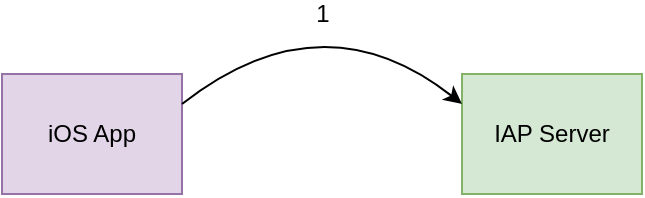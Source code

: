 <mxfile version="12.3.2" type="device" pages="1"><diagram id="SVJnyDoMfssOEaE8dtso" name="第 1 页"><mxGraphModel dx="907" dy="774" grid="1" gridSize="10" guides="1" tooltips="1" connect="1" arrows="1" fold="1" page="1" pageScale="1" pageWidth="827" pageHeight="1169" math="0" shadow="0"><root><mxCell id="0"/><mxCell id="1" parent="0"/><mxCell id="JwJzWBVg4QM-mZfuDcc8-7" value="iOS App" style="rounded=0;whiteSpace=wrap;html=1;fillColor=#e1d5e7;strokeColor=#9673a6;" vertex="1" parent="1"><mxGeometry x="130" y="570" width="90" height="60" as="geometry"/></mxCell><mxCell id="JwJzWBVg4QM-mZfuDcc8-8" value="IAP Server" style="rounded=0;whiteSpace=wrap;html=1;fillColor=#d5e8d4;strokeColor=#82b366;" vertex="1" parent="1"><mxGeometry x="360" y="570" width="90" height="60" as="geometry"/></mxCell><mxCell id="JwJzWBVg4QM-mZfuDcc8-12" value="" style="curved=1;endArrow=classic;html=1;exitX=1;exitY=0.25;exitDx=0;exitDy=0;entryX=0;entryY=0.25;entryDx=0;entryDy=0;" edge="1" parent="1" source="JwJzWBVg4QM-mZfuDcc8-7" target="JwJzWBVg4QM-mZfuDcc8-8"><mxGeometry width="50" height="50" relative="1" as="geometry"><mxPoint x="230" y="590" as="sourcePoint"/><mxPoint x="280" y="540" as="targetPoint"/><Array as="points"><mxPoint x="290" y="530"/></Array></mxGeometry></mxCell><mxCell id="JwJzWBVg4QM-mZfuDcc8-13" value="1" style="text;html=1;align=center;verticalAlign=middle;resizable=0;points=[];;labelBackgroundColor=#ffffff;" vertex="1" connectable="0" parent="JwJzWBVg4QM-mZfuDcc8-12"><mxGeometry x="-0.145" y="-23" relative="1" as="geometry"><mxPoint x="-4" y="-16" as="offset"/></mxGeometry></mxCell></root></mxGraphModel></diagram></mxfile>